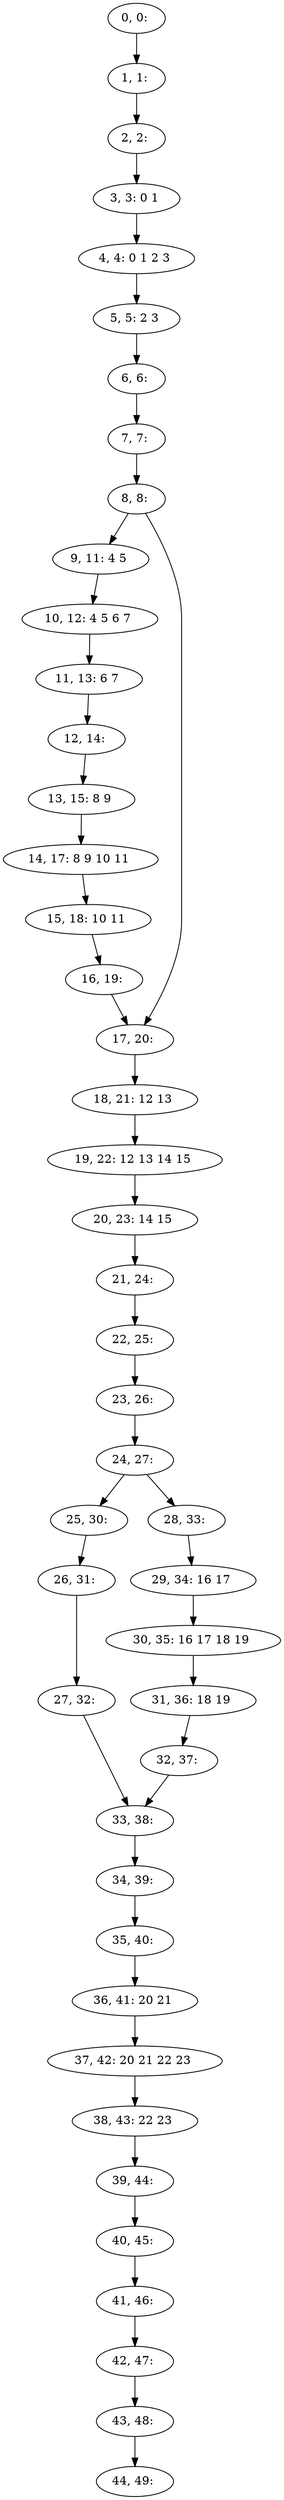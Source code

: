 digraph G {
0[label="0, 0: "];
1[label="1, 1: "];
2[label="2, 2: "];
3[label="3, 3: 0 1 "];
4[label="4, 4: 0 1 2 3 "];
5[label="5, 5: 2 3 "];
6[label="6, 6: "];
7[label="7, 7: "];
8[label="8, 8: "];
9[label="9, 11: 4 5 "];
10[label="10, 12: 4 5 6 7 "];
11[label="11, 13: 6 7 "];
12[label="12, 14: "];
13[label="13, 15: 8 9 "];
14[label="14, 17: 8 9 10 11 "];
15[label="15, 18: 10 11 "];
16[label="16, 19: "];
17[label="17, 20: "];
18[label="18, 21: 12 13 "];
19[label="19, 22: 12 13 14 15 "];
20[label="20, 23: 14 15 "];
21[label="21, 24: "];
22[label="22, 25: "];
23[label="23, 26: "];
24[label="24, 27: "];
25[label="25, 30: "];
26[label="26, 31: "];
27[label="27, 32: "];
28[label="28, 33: "];
29[label="29, 34: 16 17 "];
30[label="30, 35: 16 17 18 19 "];
31[label="31, 36: 18 19 "];
32[label="32, 37: "];
33[label="33, 38: "];
34[label="34, 39: "];
35[label="35, 40: "];
36[label="36, 41: 20 21 "];
37[label="37, 42: 20 21 22 23 "];
38[label="38, 43: 22 23 "];
39[label="39, 44: "];
40[label="40, 45: "];
41[label="41, 46: "];
42[label="42, 47: "];
43[label="43, 48: "];
44[label="44, 49: "];
0->1 ;
1->2 ;
2->3 ;
3->4 ;
4->5 ;
5->6 ;
6->7 ;
7->8 ;
8->9 ;
8->17 ;
9->10 ;
10->11 ;
11->12 ;
12->13 ;
13->14 ;
14->15 ;
15->16 ;
16->17 ;
17->18 ;
18->19 ;
19->20 ;
20->21 ;
21->22 ;
22->23 ;
23->24 ;
24->25 ;
24->28 ;
25->26 ;
26->27 ;
27->33 ;
28->29 ;
29->30 ;
30->31 ;
31->32 ;
32->33 ;
33->34 ;
34->35 ;
35->36 ;
36->37 ;
37->38 ;
38->39 ;
39->40 ;
40->41 ;
41->42 ;
42->43 ;
43->44 ;
}

